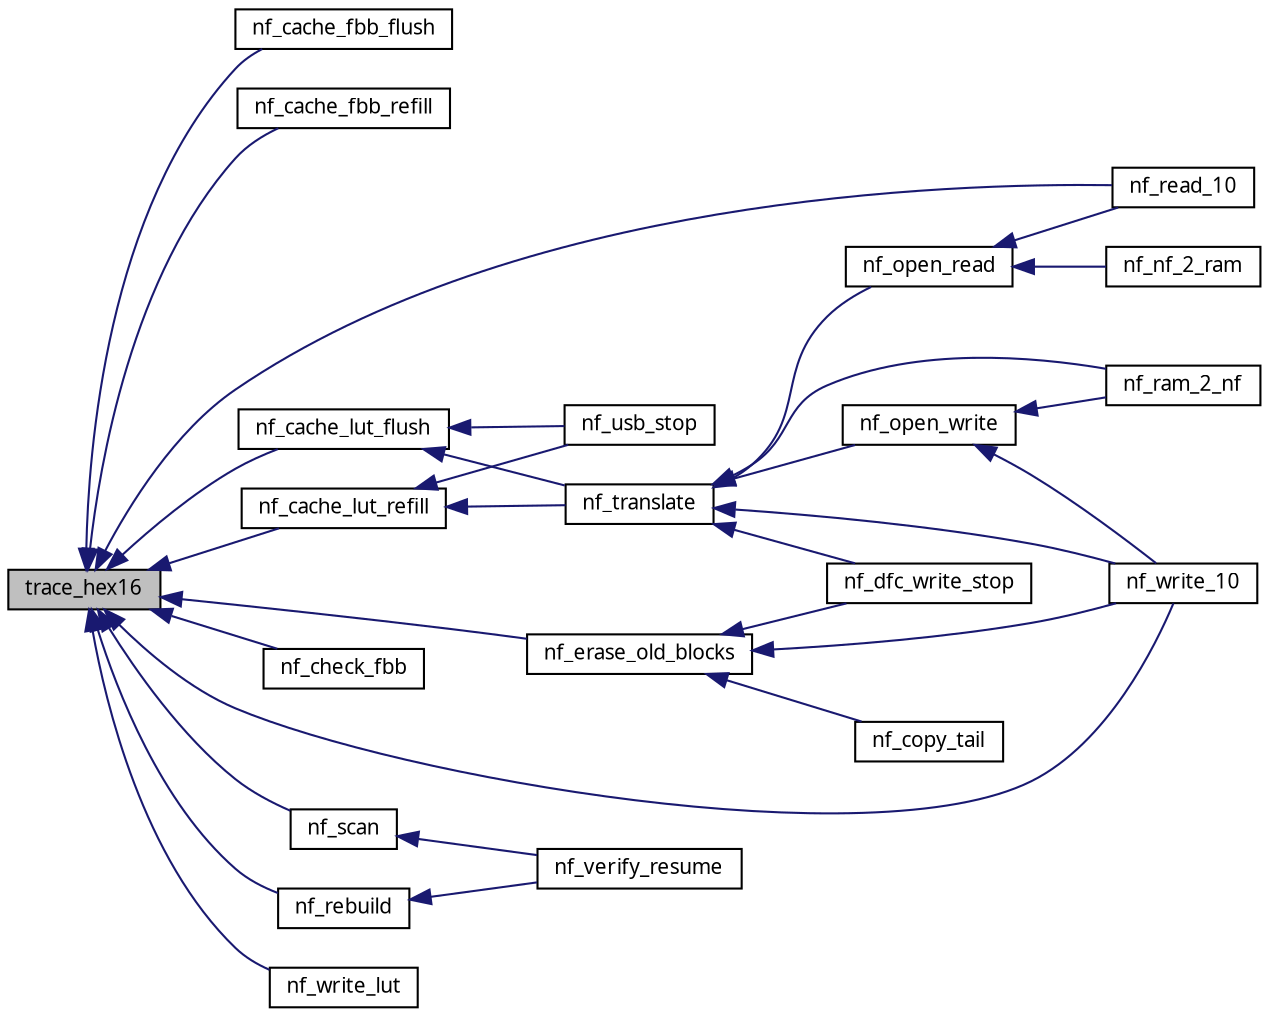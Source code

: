 digraph G
{
  edge [fontname="FreeSans.ttf",fontsize=10,labelfontname="FreeSans.ttf",labelfontsize=10];
  node [fontname="FreeSans.ttf",fontsize=10,shape=record];
  rankdir=LR;
  Node1 [label="trace_hex16",height=0.2,width=0.4,color="black", fillcolor="grey75", style="filled" fontcolor="black"];
  Node1 -> Node2 [dir=back,color="midnightblue",fontsize=10,style="solid",fontname="FreeSans.ttf"];
  Node2 [label="nf_cache_fbb_flush",height=0.2,width=0.4,color="black", fillcolor="white", style="filled",URL="$a00063.html#5fb0e3f2e7220e43f6185c10231d09c8",tooltip="Flushes the FBB cache into a new FBB entry."];
  Node1 -> Node3 [dir=back,color="midnightblue",fontsize=10,style="solid",fontname="FreeSans.ttf"];
  Node3 [label="nf_cache_fbb_refill",height=0.2,width=0.4,color="black", fillcolor="white", style="filled",URL="$a00063.html#524dde7169bece3f9ce79e1c56d7412b",tooltip="Reload the FBB cache memory, starting from 0."];
  Node1 -> Node4 [dir=back,color="midnightblue",fontsize=10,style="solid",fontname="FreeSans.ttf"];
  Node4 [label="nf_cache_lut_flush",height=0.2,width=0.4,color="black", fillcolor="white", style="filled",URL="$a00062.html#c029fba5c62db088a077b69802d61f91",tooltip="Flushes the LUT cache into a new LUT entry."];
  Node4 -> Node5 [dir=back,color="midnightblue",fontsize=10,style="solid",fontname="FreeSans.ttf"];
  Node5 [label="nf_translate",height=0.2,width=0.4,color="black", fillcolor="white", style="filled",URL="$a00062.html#4a1dd64acf67b8ab91e9ea1c0b976c4f",tooltip="Translate a logical sector to physical parameters."];
  Node5 -> Node6 [dir=back,color="midnightblue",fontsize=10,style="solid",fontname="FreeSans.ttf"];
  Node6 [label="nf_dfc_write_stop",height=0.2,width=0.4,color="black", fillcolor="white", style="filled",URL="$a00063.html#4278d426a2907921c797422de0a14247",tooltip="This function must be called when a write10 operation (from USB) is finished Last..."];
  Node5 -> Node7 [dir=back,color="midnightblue",fontsize=10,style="solid",fontname="FreeSans.ttf"];
  Node7 [label="nf_open_read",height=0.2,width=0.4,color="black", fillcolor="white", style="filled",URL="$a00062.html#e55b89875aaa8140a7cba32fa683671a",tooltip="Prepare a read session on the flash memory."];
  Node7 -> Node8 [dir=back,color="midnightblue",fontsize=10,style="solid",fontname="FreeSans.ttf"];
  Node8 [label="nf_nf_2_ram",height=0.2,width=0.4,color="black", fillcolor="white", style="filled",URL="$a00063.html#18cf312e26c74a2f8ff049bf172a56d4",tooltip="This fonction read 1 sector from NF to ram buffer."];
  Node7 -> Node9 [dir=back,color="midnightblue",fontsize=10,style="solid",fontname="FreeSans.ttf"];
  Node9 [label="nf_read_10",height=0.2,width=0.4,color="black", fillcolor="white", style="filled",URL="$a00063.html#1c583c1d616f3af3e57ebe914cf747e9",tooltip="This function initializes the Nand Flash for a read operation."];
  Node5 -> Node10 [dir=back,color="midnightblue",fontsize=10,style="solid",fontname="FreeSans.ttf"];
  Node10 [label="nf_open_write",height=0.2,width=0.4,color="black", fillcolor="white", style="filled",URL="$a00062.html#470f7324aee0b5c64aec2c8ec7f35e3f",tooltip="Prepare a write session on the flash memory."];
  Node10 -> Node11 [dir=back,color="midnightblue",fontsize=10,style="solid",fontname="FreeSans.ttf"];
  Node11 [label="nf_ram_2_nf",height=0.2,width=0.4,color="black", fillcolor="white", style="filled",URL="$a00063.html#c0569fdce920e24874d30f1b25dfe3c8",tooltip="This fonction initialise the memory for a write operation from ram buffer."];
  Node10 -> Node12 [dir=back,color="midnightblue",fontsize=10,style="solid",fontname="FreeSans.ttf"];
  Node12 [label="nf_write_10",height=0.2,width=0.4,color="black", fillcolor="white", style="filled",URL="$a00063.html#fd80e982702f51b6ad94632856b980e1",tooltip="This function initializes the Nand Flash for a write operation."];
  Node5 -> Node11 [dir=back,color="midnightblue",fontsize=10,style="solid",fontname="FreeSans.ttf"];
  Node5 -> Node12 [dir=back,color="midnightblue",fontsize=10,style="solid",fontname="FreeSans.ttf"];
  Node4 -> Node13 [dir=back,color="midnightblue",fontsize=10,style="solid",fontname="FreeSans.ttf"];
  Node13 [label="nf_usb_stop",height=0.2,width=0.4,color="black", fillcolor="white", style="filled",URL="$a00103.html#g87115186b2421730a22b3e9383d1a6c9",tooltip="This function perform a last copy tail if required, when USB enters suspend or is..."];
  Node1 -> Node14 [dir=back,color="midnightblue",fontsize=10,style="solid",fontname="FreeSans.ttf"];
  Node14 [label="nf_cache_lut_refill",height=0.2,width=0.4,color="black", fillcolor="white", style="filled",URL="$a00062.html#a41b7176d88738a2110b2f2e840f73ac",tooltip="Reload the LUT cache memory, starting from the specified logical block number given..."];
  Node14 -> Node5 [dir=back,color="midnightblue",fontsize=10,style="solid",fontname="FreeSans.ttf"];
  Node14 -> Node13 [dir=back,color="midnightblue",fontsize=10,style="solid",fontname="FreeSans.ttf"];
  Node1 -> Node15 [dir=back,color="midnightblue",fontsize=10,style="solid",fontname="FreeSans.ttf"];
  Node15 [label="nf_check_fbb",height=0.2,width=0.4,color="black", fillcolor="white", style="filled",URL="$a00062.html#c9c878ced2e50015d7bfdadba72bf2ed"];
  Node1 -> Node16 [dir=back,color="midnightblue",fontsize=10,style="solid",fontname="FreeSans.ttf"];
  Node16 [label="nf_erase_old_blocks",height=0.2,width=0.4,color="black", fillcolor="white", style="filled",URL="$a00062.html#2c6a8d4ffdfab1c8062c4909cf19c563",tooltip="Erase the source blocks."];
  Node16 -> Node17 [dir=back,color="midnightblue",fontsize=10,style="solid",fontname="FreeSans.ttf"];
  Node17 [label="nf_copy_tail",height=0.2,width=0.4,color="black", fillcolor="white", style="filled",URL="$a00063.html#a38cbc2641b27ca8fe33b40dbfdd7486"];
  Node16 -> Node6 [dir=back,color="midnightblue",fontsize=10,style="solid",fontname="FreeSans.ttf"];
  Node16 -> Node12 [dir=back,color="midnightblue",fontsize=10,style="solid",fontname="FreeSans.ttf"];
  Node1 -> Node9 [dir=back,color="midnightblue",fontsize=10,style="solid",fontname="FreeSans.ttf"];
  Node1 -> Node18 [dir=back,color="midnightblue",fontsize=10,style="solid",fontname="FreeSans.ttf"];
  Node18 [label="nf_rebuild",height=0.2,width=0.4,color="black", fillcolor="white", style="filled",URL="$a00064.html#8d5fe4e1006879a77583ee71ca95f902"];
  Node18 -> Node19 [dir=back,color="midnightblue",fontsize=10,style="solid",fontname="FreeSans.ttf"];
  Node19 [label="nf_verify_resume",height=0.2,width=0.4,color="black", fillcolor="white", style="filled",URL="$a00064.html#b3c26aadc0e38a2d67aac9080152777a",tooltip="Ensure that the memory is in a good state before starting to use it."];
  Node1 -> Node20 [dir=back,color="midnightblue",fontsize=10,style="solid",fontname="FreeSans.ttf"];
  Node20 [label="nf_scan",height=0.2,width=0.4,color="black", fillcolor="white", style="filled",URL="$a00064.html#88cf2da70da57c7efa94e590f5eb096f",tooltip="Scan the memory and looks for sub-LUT, free-blocks block and recovery blocks."];
  Node20 -> Node19 [dir=back,color="midnightblue",fontsize=10,style="solid",fontname="FreeSans.ttf"];
  Node1 -> Node12 [dir=back,color="midnightblue",fontsize=10,style="solid",fontname="FreeSans.ttf"];
  Node1 -> Node21 [dir=back,color="midnightblue",fontsize=10,style="solid",fontname="FreeSans.ttf"];
  Node21 [label="nf_write_lut",height=0.2,width=0.4,color="black", fillcolor="white", style="filled",URL="$a00063.html#4033ef04a3cbd39dc9d6071c6d7c2a9b",tooltip="Writes a LUT in memory from a buffer."];
}
